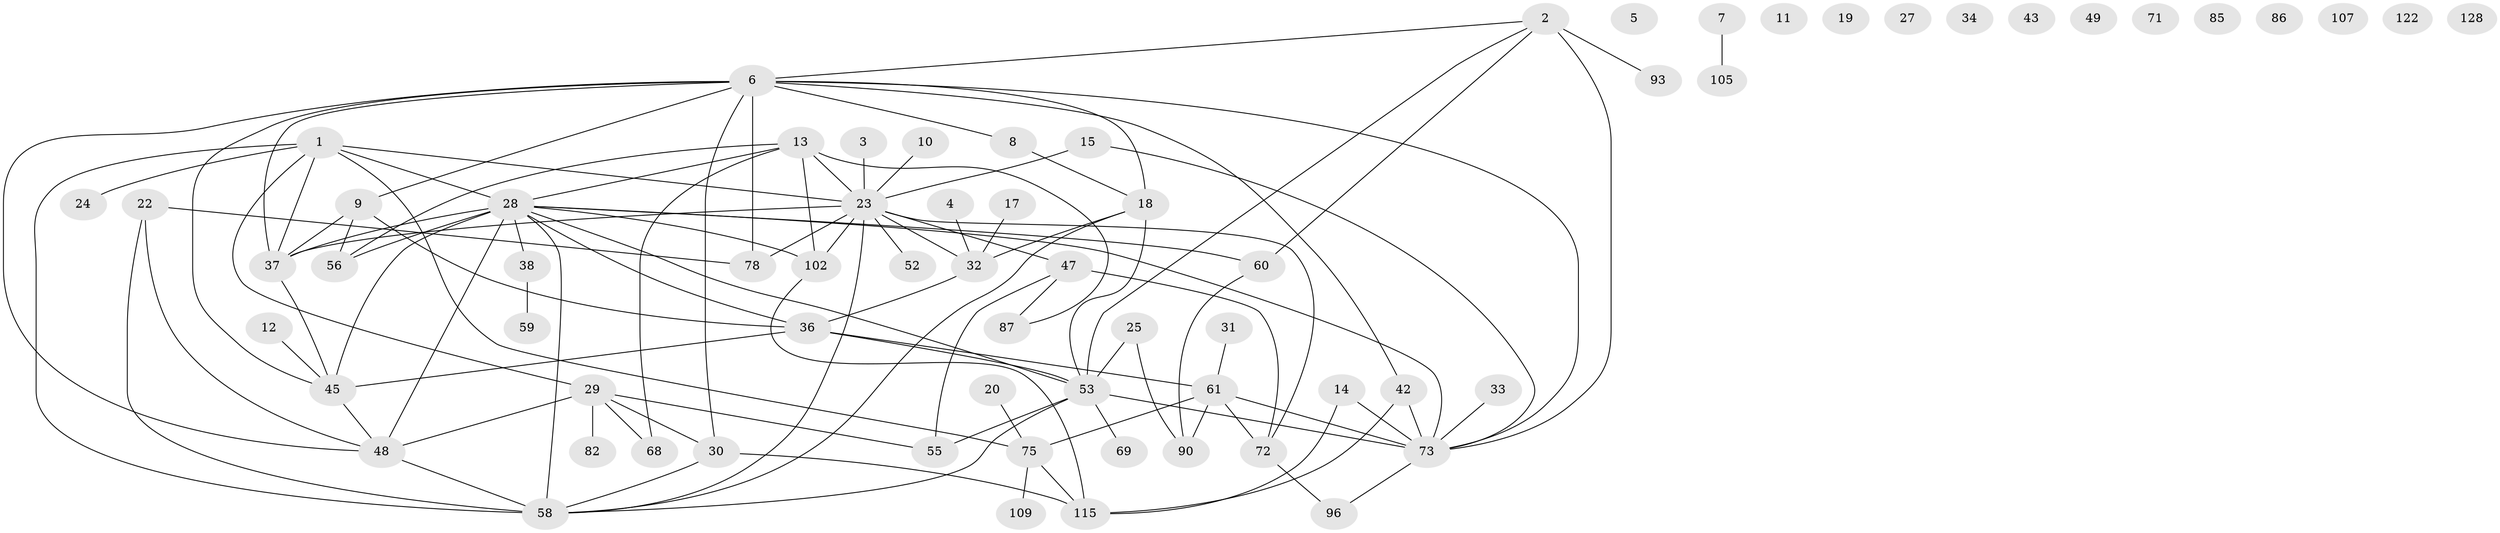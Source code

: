 // original degree distribution, {5: 0.07194244604316546, 3: 0.1510791366906475, 1: 0.16546762589928057, 0: 0.09352517985611511, 4: 0.20863309352517986, 2: 0.26618705035971224, 6: 0.02158273381294964, 8: 0.007194244604316547, 7: 0.014388489208633094}
// Generated by graph-tools (version 1.1) at 2025/13/03/09/25 04:13:09]
// undirected, 69 vertices, 106 edges
graph export_dot {
graph [start="1"]
  node [color=gray90,style=filled];
  1 [super="+92+16"];
  2 [super="+64+40"];
  3;
  4 [super="+94"];
  5;
  6 [super="+110+112+41"];
  7;
  8;
  9 [super="+21"];
  10;
  11;
  12;
  13 [super="+106"];
  14 [super="+80"];
  15;
  17;
  18 [super="+26+39"];
  19;
  20;
  22;
  23 [super="+133+51"];
  24;
  25 [super="+44"];
  27;
  28 [super="+46+62"];
  29 [super="+35"];
  30 [super="+121"];
  31 [super="+129"];
  32 [super="+65"];
  33;
  34;
  36 [super="+54"];
  37 [super="+74+100"];
  38;
  42 [super="+95+81"];
  43;
  45 [super="+66"];
  47 [super="+67+89"];
  48 [super="+88"];
  49;
  52;
  53 [super="+57"];
  55;
  56 [super="+113"];
  58 [super="+70+108"];
  59;
  60;
  61 [super="+134"];
  68;
  69 [super="+101"];
  71;
  72 [super="+104"];
  73 [super="+91+79"];
  75 [super="+131+84"];
  78 [super="+103"];
  82;
  85;
  86;
  87;
  90;
  93;
  96 [super="+97"];
  102;
  105;
  107;
  109;
  115 [super="+116"];
  122;
  128;
  1 -- 24;
  1 -- 37;
  1 -- 23;
  1 -- 29;
  1 -- 28;
  1 -- 58;
  1 -- 75;
  2 -- 73;
  2 -- 60;
  2 -- 93;
  2 -- 6;
  2 -- 53;
  3 -- 23;
  4 -- 32;
  6 -- 78;
  6 -- 73;
  6 -- 48;
  6 -- 9;
  6 -- 30;
  6 -- 18;
  6 -- 37;
  6 -- 8;
  6 -- 42;
  6 -- 45;
  7 -- 105;
  8 -- 18;
  9 -- 56;
  9 -- 36;
  9 -- 37;
  10 -- 23;
  12 -- 45;
  13 -- 87;
  13 -- 68;
  13 -- 102;
  13 -- 23;
  13 -- 28;
  13 -- 56;
  14 -- 115;
  14 -- 73;
  15 -- 73;
  15 -- 23;
  17 -- 32;
  18 -- 32;
  18 -- 58;
  18 -- 53;
  20 -- 75;
  22 -- 48;
  22 -- 78;
  22 -- 58 [weight=2];
  23 -- 72;
  23 -- 102;
  23 -- 78 [weight=2];
  23 -- 32;
  23 -- 37;
  23 -- 47;
  23 -- 52;
  23 -- 58;
  25 -- 90;
  25 -- 53;
  28 -- 36;
  28 -- 38;
  28 -- 102;
  28 -- 60;
  28 -- 48;
  28 -- 37 [weight=3];
  28 -- 56 [weight=2];
  28 -- 73;
  28 -- 58;
  28 -- 45;
  28 -- 53;
  29 -- 48;
  29 -- 82;
  29 -- 68;
  29 -- 55;
  29 -- 30;
  30 -- 115;
  30 -- 58;
  31 -- 61;
  32 -- 36;
  33 -- 73;
  36 -- 53;
  36 -- 61;
  36 -- 45;
  37 -- 45;
  38 -- 59;
  42 -- 73;
  42 -- 115;
  45 -- 48;
  47 -- 72;
  47 -- 55;
  47 -- 87;
  48 -- 58;
  53 -- 69;
  53 -- 73;
  53 -- 55;
  53 -- 58;
  60 -- 90;
  61 -- 72;
  61 -- 90;
  61 -- 75;
  61 -- 73;
  72 -- 96;
  73 -- 96;
  75 -- 115;
  75 -- 109;
  102 -- 115;
}
